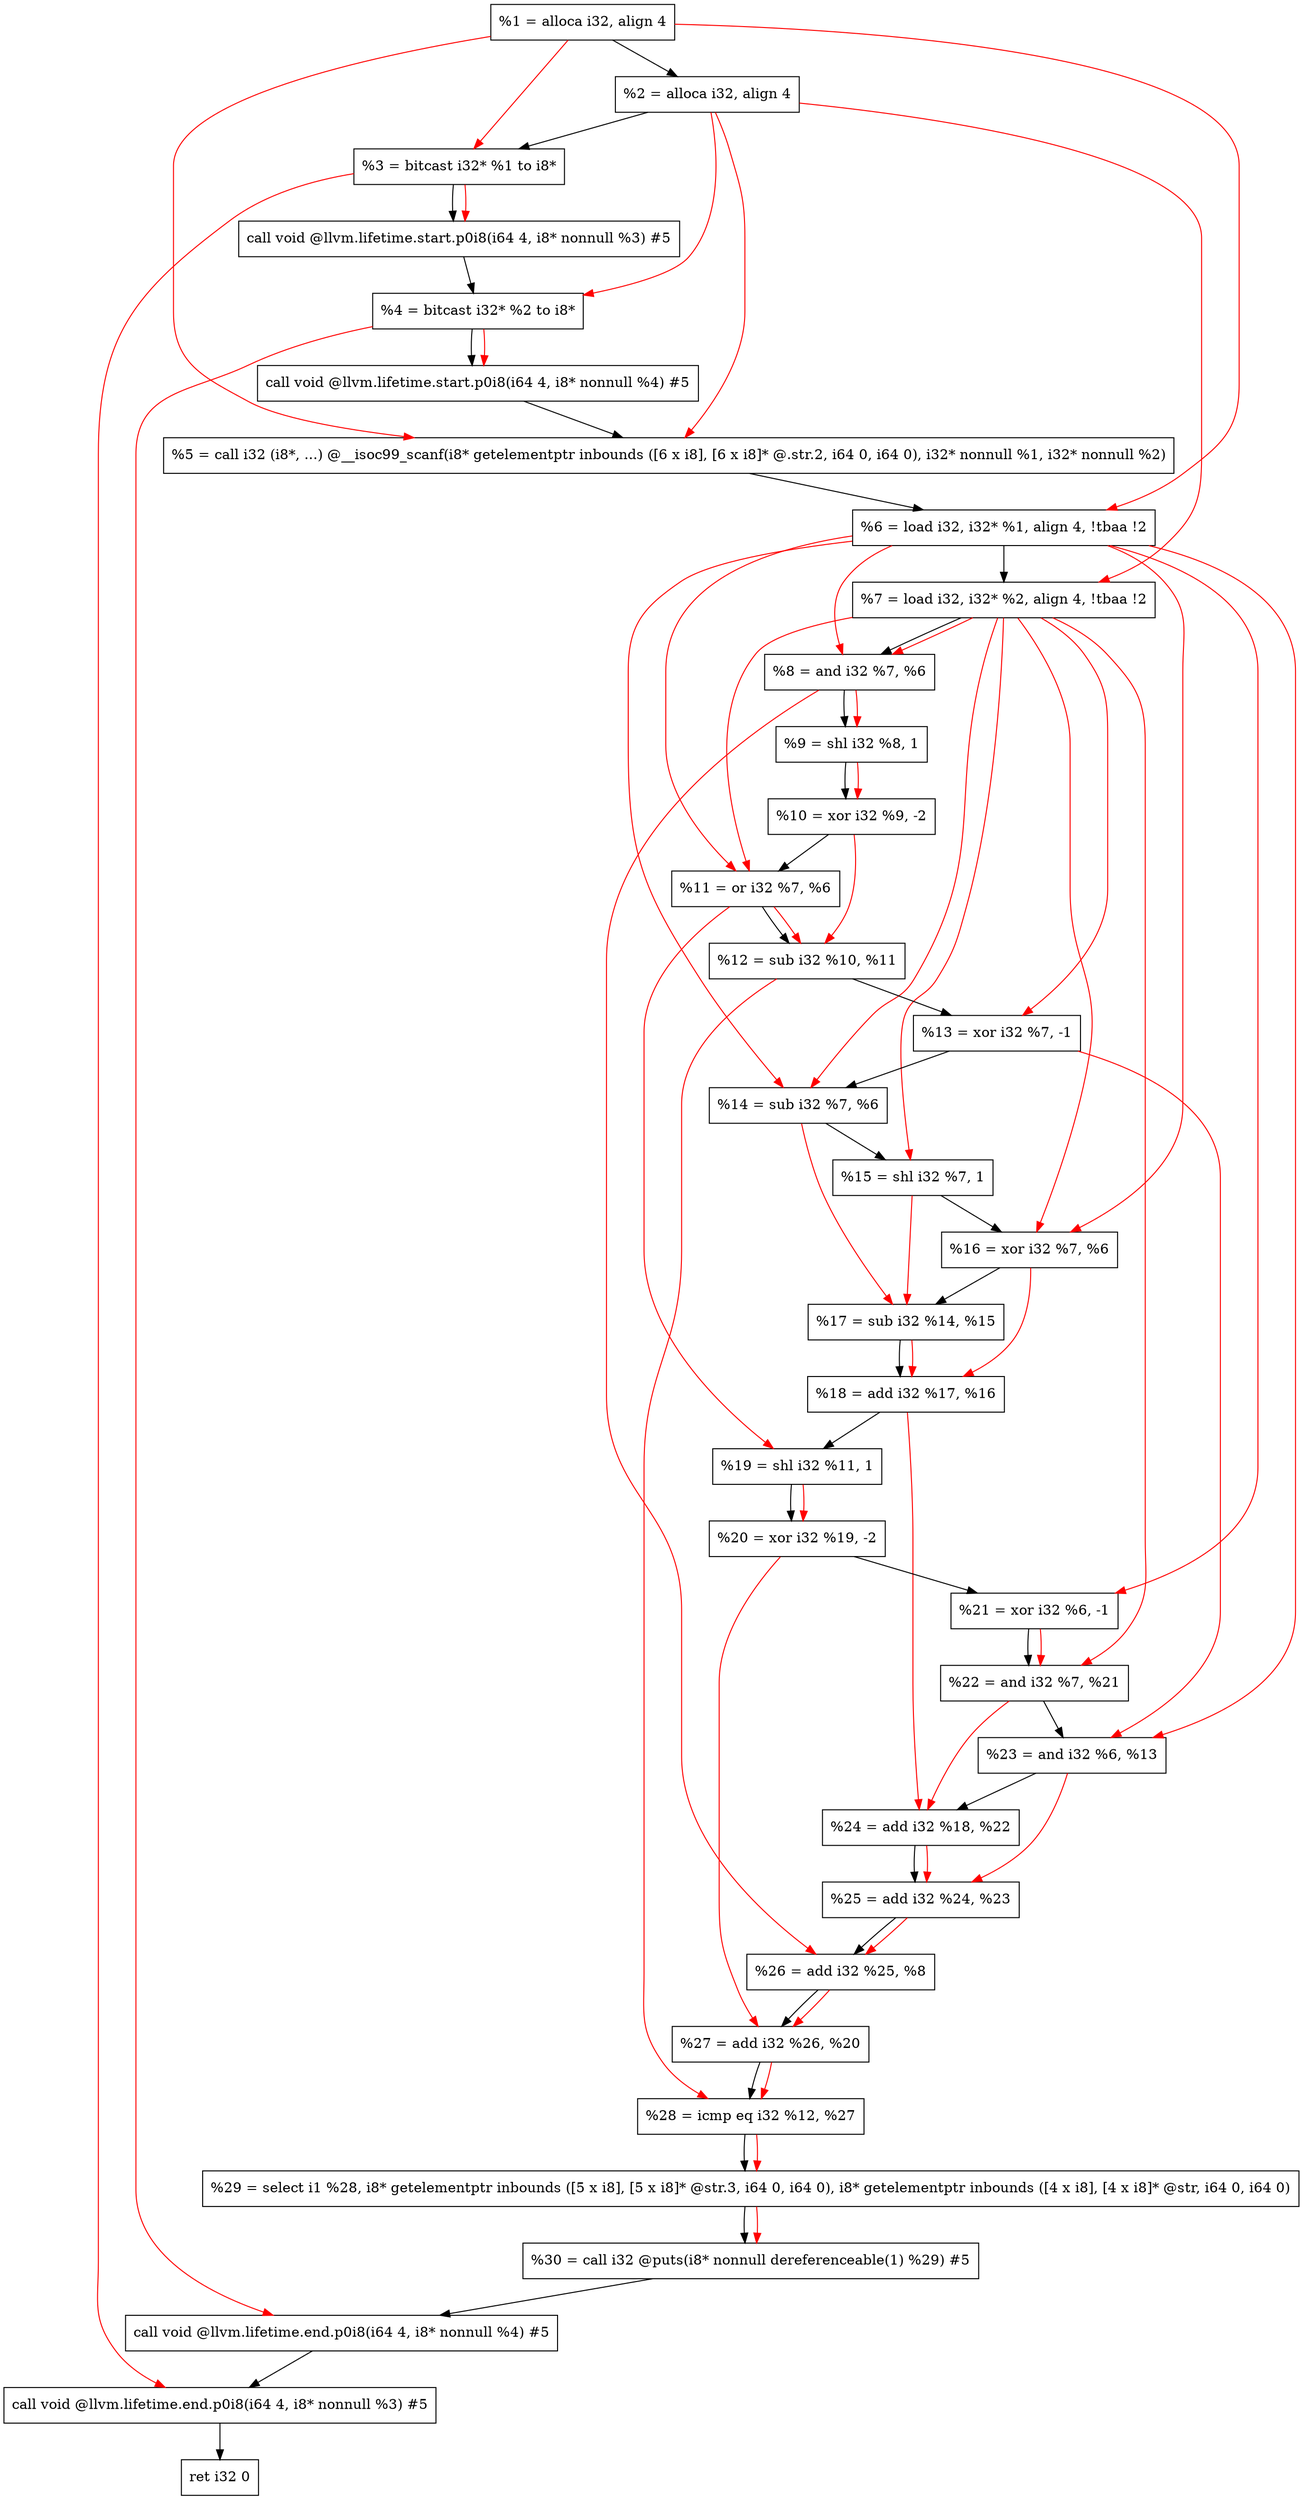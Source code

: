 digraph "DFG for'main' function" {
	Node0x1571ae8[shape=record, label="  %1 = alloca i32, align 4"];
	Node0x1571b68[shape=record, label="  %2 = alloca i32, align 4"];
	Node0x1571bf8[shape=record, label="  %3 = bitcast i32* %1 to i8*"];
	Node0x1572058[shape=record, label="  call void @llvm.lifetime.start.p0i8(i64 4, i8* nonnull %3) #5"];
	Node0x1572138[shape=record, label="  %4 = bitcast i32* %2 to i8*"];
	Node0x1572258[shape=record, label="  call void @llvm.lifetime.start.p0i8(i64 4, i8* nonnull %4) #5"];
	Node0x1572490[shape=record, label="  %5 = call i32 (i8*, ...) @__isoc99_scanf(i8* getelementptr inbounds ([6 x i8], [6 x i8]* @.str.2, i64 0, i64 0), i32* nonnull %1, i32* nonnull %2)"];
	Node0x1572548[shape=record, label="  %6 = load i32, i32* %1, align 4, !tbaa !2"];
	Node0x15734b8[shape=record, label="  %7 = load i32, i32* %2, align 4, !tbaa !2"];
	Node0x1573b40[shape=record, label="  %8 = and i32 %7, %6"];
	Node0x1573bb0[shape=record, label="  %9 = shl i32 %8, 1"];
	Node0x1573c20[shape=record, label="  %10 = xor i32 %9, -2"];
	Node0x1573c90[shape=record, label="  %11 = or i32 %7, %6"];
	Node0x1573d00[shape=record, label="  %12 = sub i32 %10, %11"];
	Node0x1573d70[shape=record, label="  %13 = xor i32 %7, -1"];
	Node0x1573de0[shape=record, label="  %14 = sub i32 %7, %6"];
	Node0x1573e50[shape=record, label="  %15 = shl i32 %7, 1"];
	Node0x1573ec0[shape=record, label="  %16 = xor i32 %7, %6"];
	Node0x1573f30[shape=record, label="  %17 = sub i32 %14, %15"];
	Node0x1573fa0[shape=record, label="  %18 = add i32 %17, %16"];
	Node0x1574010[shape=record, label="  %19 = shl i32 %11, 1"];
	Node0x1574080[shape=record, label="  %20 = xor i32 %19, -2"];
	Node0x15740f0[shape=record, label="  %21 = xor i32 %6, -1"];
	Node0x1574160[shape=record, label="  %22 = and i32 %7, %21"];
	Node0x15741d0[shape=record, label="  %23 = and i32 %6, %13"];
	Node0x1574240[shape=record, label="  %24 = add i32 %18, %22"];
	Node0x15742b0[shape=record, label="  %25 = add i32 %24, %23"];
	Node0x1574320[shape=record, label="  %26 = add i32 %25, %8"];
	Node0x1574390[shape=record, label="  %27 = add i32 %26, %20"];
	Node0x1574400[shape=record, label="  %28 = icmp eq i32 %12, %27"];
	Node0x15129d8[shape=record, label="  %29 = select i1 %28, i8* getelementptr inbounds ([5 x i8], [5 x i8]* @str.3, i64 0, i64 0), i8* getelementptr inbounds ([4 x i8], [4 x i8]* @str, i64 0, i64 0)"];
	Node0x1574490[shape=record, label="  %30 = call i32 @puts(i8* nonnull dereferenceable(1) %29) #5"];
	Node0x15746e8[shape=record, label="  call void @llvm.lifetime.end.p0i8(i64 4, i8* nonnull %4) #5"];
	Node0x1574848[shape=record, label="  call void @llvm.lifetime.end.p0i8(i64 4, i8* nonnull %3) #5"];
	Node0x1574908[shape=record, label="  ret i32 0"];
	Node0x1571ae8 -> Node0x1571b68;
	Node0x1571b68 -> Node0x1571bf8;
	Node0x1571bf8 -> Node0x1572058;
	Node0x1572058 -> Node0x1572138;
	Node0x1572138 -> Node0x1572258;
	Node0x1572258 -> Node0x1572490;
	Node0x1572490 -> Node0x1572548;
	Node0x1572548 -> Node0x15734b8;
	Node0x15734b8 -> Node0x1573b40;
	Node0x1573b40 -> Node0x1573bb0;
	Node0x1573bb0 -> Node0x1573c20;
	Node0x1573c20 -> Node0x1573c90;
	Node0x1573c90 -> Node0x1573d00;
	Node0x1573d00 -> Node0x1573d70;
	Node0x1573d70 -> Node0x1573de0;
	Node0x1573de0 -> Node0x1573e50;
	Node0x1573e50 -> Node0x1573ec0;
	Node0x1573ec0 -> Node0x1573f30;
	Node0x1573f30 -> Node0x1573fa0;
	Node0x1573fa0 -> Node0x1574010;
	Node0x1574010 -> Node0x1574080;
	Node0x1574080 -> Node0x15740f0;
	Node0x15740f0 -> Node0x1574160;
	Node0x1574160 -> Node0x15741d0;
	Node0x15741d0 -> Node0x1574240;
	Node0x1574240 -> Node0x15742b0;
	Node0x15742b0 -> Node0x1574320;
	Node0x1574320 -> Node0x1574390;
	Node0x1574390 -> Node0x1574400;
	Node0x1574400 -> Node0x15129d8;
	Node0x15129d8 -> Node0x1574490;
	Node0x1574490 -> Node0x15746e8;
	Node0x15746e8 -> Node0x1574848;
	Node0x1574848 -> Node0x1574908;
edge [color=red]
	Node0x1571ae8 -> Node0x1571bf8;
	Node0x1571bf8 -> Node0x1572058;
	Node0x1571b68 -> Node0x1572138;
	Node0x1572138 -> Node0x1572258;
	Node0x1571ae8 -> Node0x1572490;
	Node0x1571b68 -> Node0x1572490;
	Node0x1571ae8 -> Node0x1572548;
	Node0x1571b68 -> Node0x15734b8;
	Node0x15734b8 -> Node0x1573b40;
	Node0x1572548 -> Node0x1573b40;
	Node0x1573b40 -> Node0x1573bb0;
	Node0x1573bb0 -> Node0x1573c20;
	Node0x15734b8 -> Node0x1573c90;
	Node0x1572548 -> Node0x1573c90;
	Node0x1573c20 -> Node0x1573d00;
	Node0x1573c90 -> Node0x1573d00;
	Node0x15734b8 -> Node0x1573d70;
	Node0x15734b8 -> Node0x1573de0;
	Node0x1572548 -> Node0x1573de0;
	Node0x15734b8 -> Node0x1573e50;
	Node0x15734b8 -> Node0x1573ec0;
	Node0x1572548 -> Node0x1573ec0;
	Node0x1573de0 -> Node0x1573f30;
	Node0x1573e50 -> Node0x1573f30;
	Node0x1573f30 -> Node0x1573fa0;
	Node0x1573ec0 -> Node0x1573fa0;
	Node0x1573c90 -> Node0x1574010;
	Node0x1574010 -> Node0x1574080;
	Node0x1572548 -> Node0x15740f0;
	Node0x15734b8 -> Node0x1574160;
	Node0x15740f0 -> Node0x1574160;
	Node0x1572548 -> Node0x15741d0;
	Node0x1573d70 -> Node0x15741d0;
	Node0x1573fa0 -> Node0x1574240;
	Node0x1574160 -> Node0x1574240;
	Node0x1574240 -> Node0x15742b0;
	Node0x15741d0 -> Node0x15742b0;
	Node0x15742b0 -> Node0x1574320;
	Node0x1573b40 -> Node0x1574320;
	Node0x1574320 -> Node0x1574390;
	Node0x1574080 -> Node0x1574390;
	Node0x1573d00 -> Node0x1574400;
	Node0x1574390 -> Node0x1574400;
	Node0x1574400 -> Node0x15129d8;
	Node0x15129d8 -> Node0x1574490;
	Node0x1572138 -> Node0x15746e8;
	Node0x1571bf8 -> Node0x1574848;
}
